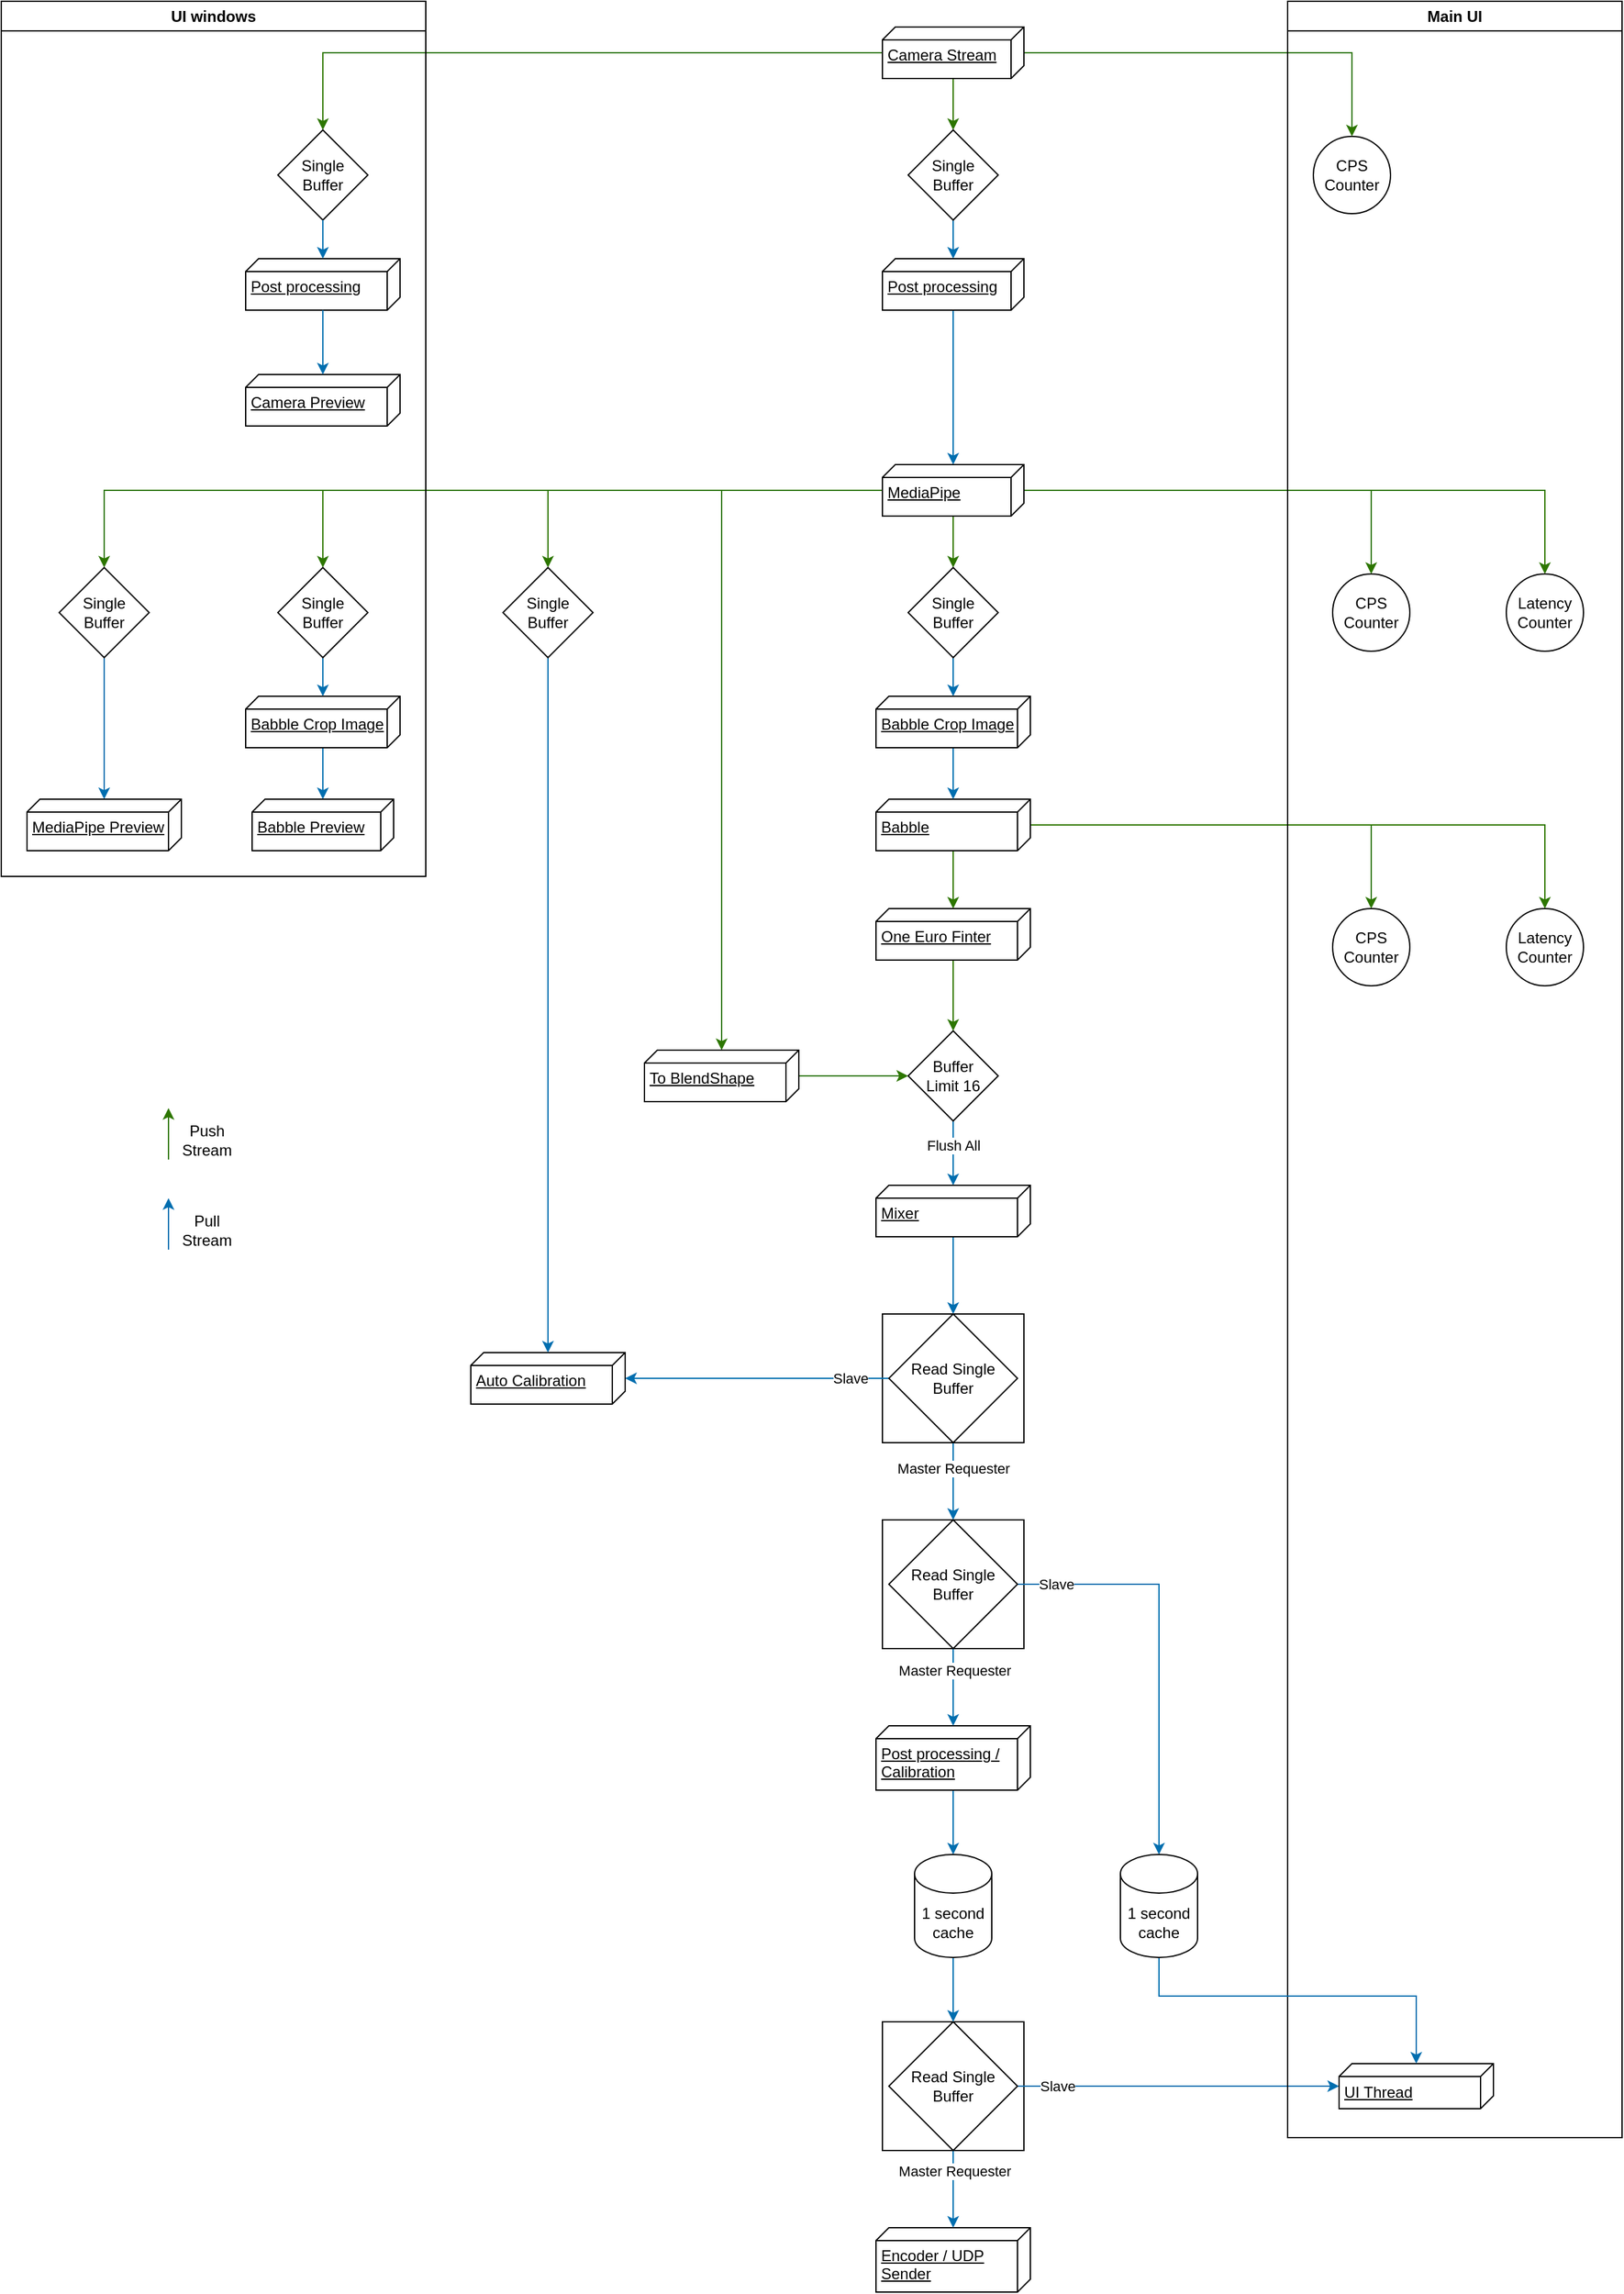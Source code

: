 <mxfile version="27.1.6" pages="2">
  <diagram id="4oK3GAbMl15_ACb3Icd3" name="Current Structure">
    <mxGraphModel dx="2437" dy="1121" grid="1" gridSize="10" guides="1" tooltips="1" connect="1" arrows="1" fold="1" page="0" pageScale="1" pageWidth="827" pageHeight="1169" background="none" math="0" shadow="0">
      <root>
        <mxCell id="0" />
        <mxCell id="1" parent="0" />
        <mxCell id="6iNJ79HRiIZR5Hg2ym8M-5" style="edgeStyle=orthogonalEdgeStyle;rounded=0;orthogonalLoop=1;jettySize=auto;html=1;fillColor=#60a917;strokeColor=#2D7600;" parent="1" source="g486YbOKAca9TLhq7udj-1" target="g486YbOKAca9TLhq7udj-4" edge="1">
          <mxGeometry relative="1" as="geometry" />
        </mxCell>
        <mxCell id="6iNJ79HRiIZR5Hg2ym8M-6" style="edgeStyle=orthogonalEdgeStyle;rounded=0;orthogonalLoop=1;jettySize=auto;html=1;fillColor=#60a917;strokeColor=#2D7600;" parent="1" source="g486YbOKAca9TLhq7udj-1" target="g486YbOKAca9TLhq7udj-2" edge="1">
          <mxGeometry relative="1" as="geometry" />
        </mxCell>
        <mxCell id="BMBsIgzDHNeuPV-r4cES-2" style="edgeStyle=orthogonalEdgeStyle;rounded=0;orthogonalLoop=1;jettySize=auto;html=1;fillColor=#60a917;strokeColor=#2D7600;" parent="1" source="g486YbOKAca9TLhq7udj-1" target="BMBsIgzDHNeuPV-r4cES-1" edge="1">
          <mxGeometry relative="1" as="geometry" />
        </mxCell>
        <mxCell id="g486YbOKAca9TLhq7udj-1" value="Camera Stream" style="verticalAlign=top;align=left;spacingTop=8;spacingLeft=2;spacingRight=12;shape=cube;size=10;direction=south;fontStyle=4;html=1;whiteSpace=wrap;rounded=0;" parent="1" vertex="1">
          <mxGeometry x="285" y="60" width="110" height="40" as="geometry" />
        </mxCell>
        <mxCell id="6iNJ79HRiIZR5Hg2ym8M-3" style="edgeStyle=orthogonalEdgeStyle;rounded=0;orthogonalLoop=1;jettySize=auto;html=1;fillColor=#1ba1e2;strokeColor=#006EAF;" parent="1" source="g486YbOKAca9TLhq7udj-4" target="6iNJ79HRiIZR5Hg2ym8M-2" edge="1">
          <mxGeometry relative="1" as="geometry" />
        </mxCell>
        <mxCell id="g486YbOKAca9TLhq7udj-4" value="Single Buffer" style="rhombus;whiteSpace=wrap;html=1;rounded=0;" parent="1" vertex="1">
          <mxGeometry x="305" y="140" width="70" height="70" as="geometry" />
        </mxCell>
        <mxCell id="TlVMeJbxtFIJfT0rmXiT-2" style="edgeStyle=orthogonalEdgeStyle;rounded=0;orthogonalLoop=1;jettySize=auto;html=1;fillColor=#1ba1e2;strokeColor=#006EAF;" parent="1" source="6iNJ79HRiIZR5Hg2ym8M-2" target="TlVMeJbxtFIJfT0rmXiT-1" edge="1">
          <mxGeometry relative="1" as="geometry" />
        </mxCell>
        <mxCell id="6iNJ79HRiIZR5Hg2ym8M-2" value="Post processing" style="verticalAlign=top;align=left;spacingTop=8;spacingLeft=2;spacingRight=12;shape=cube;size=10;direction=south;fontStyle=4;html=1;whiteSpace=wrap;rounded=0;" parent="1" vertex="1">
          <mxGeometry x="285" y="240" width="110" height="40" as="geometry" />
        </mxCell>
        <mxCell id="fw2S_BCV8cXXCZnHIZys-5" style="edgeStyle=orthogonalEdgeStyle;rounded=0;orthogonalLoop=1;jettySize=auto;html=1;fillColor=#60a917;strokeColor=#2D7600;" parent="1" source="TlVMeJbxtFIJfT0rmXiT-1" target="fw2S_BCV8cXXCZnHIZys-4" edge="1">
          <mxGeometry relative="1" as="geometry" />
        </mxCell>
        <mxCell id="fw2S_BCV8cXXCZnHIZys-29" style="edgeStyle=orthogonalEdgeStyle;rounded=0;orthogonalLoop=1;jettySize=auto;html=1;fillColor=#60a917;strokeColor=#2D7600;" parent="1" source="TlVMeJbxtFIJfT0rmXiT-1" target="fw2S_BCV8cXXCZnHIZys-27" edge="1">
          <mxGeometry relative="1" as="geometry" />
        </mxCell>
        <mxCell id="BMBsIgzDHNeuPV-r4cES-9" style="edgeStyle=orthogonalEdgeStyle;rounded=0;orthogonalLoop=1;jettySize=auto;html=1;fillColor=#60a917;strokeColor=#2D7600;" parent="1" source="TlVMeJbxtFIJfT0rmXiT-1" target="BMBsIgzDHNeuPV-r4cES-3" edge="1">
          <mxGeometry relative="1" as="geometry" />
        </mxCell>
        <mxCell id="BMBsIgzDHNeuPV-r4cES-10" style="edgeStyle=orthogonalEdgeStyle;rounded=0;orthogonalLoop=1;jettySize=auto;html=1;fillColor=#60a917;strokeColor=#2D7600;" parent="1" source="TlVMeJbxtFIJfT0rmXiT-1" target="fw2S_BCV8cXXCZnHIZys-7" edge="1">
          <mxGeometry relative="1" as="geometry" />
        </mxCell>
        <mxCell id="BMBsIgzDHNeuPV-r4cES-40" style="edgeStyle=orthogonalEdgeStyle;orthogonalLoop=1;jettySize=auto;html=1;rounded=0;curved=0;fillColor=#60a917;strokeColor=#2D7600;" parent="1" source="TlVMeJbxtFIJfT0rmXiT-1" target="BMBsIgzDHNeuPV-r4cES-37" edge="1">
          <mxGeometry relative="1" as="geometry" />
        </mxCell>
        <mxCell id="Ay79CR7XZZm4QJaqFmFg-2" style="edgeStyle=orthogonalEdgeStyle;rounded=0;orthogonalLoop=1;jettySize=auto;html=1;fillColor=#60a917;strokeColor=#2D7600;" parent="1" source="TlVMeJbxtFIJfT0rmXiT-1" target="Ay79CR7XZZm4QJaqFmFg-1" edge="1">
          <mxGeometry relative="1" as="geometry" />
        </mxCell>
        <mxCell id="i6Ye2iO25UFYnoZmlsEz-4" style="edgeStyle=orthogonalEdgeStyle;rounded=0;orthogonalLoop=1;jettySize=auto;html=1;fillColor=#60a917;strokeColor=#2D7600;" parent="1" source="TlVMeJbxtFIJfT0rmXiT-1" target="i6Ye2iO25UFYnoZmlsEz-1" edge="1">
          <mxGeometry relative="1" as="geometry" />
        </mxCell>
        <mxCell id="TlVMeJbxtFIJfT0rmXiT-1" value="MediaPipe" style="verticalAlign=top;align=left;spacingTop=8;spacingLeft=2;spacingRight=12;shape=cube;size=10;direction=south;fontStyle=4;html=1;whiteSpace=wrap;rounded=0;" parent="1" vertex="1">
          <mxGeometry x="285" y="400" width="110" height="40" as="geometry" />
        </mxCell>
        <mxCell id="BMBsIgzDHNeuPV-r4cES-6" style="edgeStyle=orthogonalEdgeStyle;rounded=0;orthogonalLoop=1;jettySize=auto;html=1;fillColor=#60a917;strokeColor=#2D7600;" parent="1" source="fw2S_BCV8cXXCZnHIZys-3" target="BMBsIgzDHNeuPV-r4cES-5" edge="1">
          <mxGeometry relative="1" as="geometry" />
        </mxCell>
        <mxCell id="BMBsIgzDHNeuPV-r4cES-39" style="edgeStyle=orthogonalEdgeStyle;orthogonalLoop=1;jettySize=auto;html=1;rounded=0;curved=0;fillColor=#60a917;strokeColor=#2D7600;" parent="1" source="fw2S_BCV8cXXCZnHIZys-3" target="BMBsIgzDHNeuPV-r4cES-38" edge="1">
          <mxGeometry relative="1" as="geometry" />
        </mxCell>
        <mxCell id="YTJpWCq9gFl5FklAEV7v-3" style="edgeStyle=orthogonalEdgeStyle;rounded=0;orthogonalLoop=1;jettySize=auto;html=1;fillColor=#60a917;strokeColor=#2D7600;" parent="1" source="fw2S_BCV8cXXCZnHIZys-3" target="YTJpWCq9gFl5FklAEV7v-1" edge="1">
          <mxGeometry relative="1" as="geometry" />
        </mxCell>
        <mxCell id="fw2S_BCV8cXXCZnHIZys-3" value="Babble" style="verticalAlign=top;align=left;spacingTop=8;spacingLeft=2;spacingRight=12;shape=cube;size=10;direction=south;fontStyle=4;html=1;whiteSpace=wrap;rounded=0;" parent="1" vertex="1">
          <mxGeometry x="280" y="660" width="120" height="40" as="geometry" />
        </mxCell>
        <mxCell id="fw2S_BCV8cXXCZnHIZys-10" style="edgeStyle=orthogonalEdgeStyle;rounded=0;orthogonalLoop=1;jettySize=auto;html=1;fillColor=#1ba1e2;strokeColor=#006EAF;" parent="1" source="fw2S_BCV8cXXCZnHIZys-4" target="fw2S_BCV8cXXCZnHIZys-9" edge="1">
          <mxGeometry relative="1" as="geometry" />
        </mxCell>
        <mxCell id="fw2S_BCV8cXXCZnHIZys-4" value="Single Buffer" style="rhombus;whiteSpace=wrap;html=1;rounded=0;" parent="1" vertex="1">
          <mxGeometry x="305" y="480" width="70" height="70" as="geometry" />
        </mxCell>
        <mxCell id="fw2S_BCV8cXXCZnHIZys-12" style="edgeStyle=orthogonalEdgeStyle;rounded=0;orthogonalLoop=1;jettySize=auto;html=1;fillColor=#1ba1e2;strokeColor=#006EAF;" parent="1" source="fw2S_BCV8cXXCZnHIZys-7" target="fw2S_BCV8cXXCZnHIZys-11" edge="1">
          <mxGeometry relative="1" as="geometry" />
        </mxCell>
        <mxCell id="fw2S_BCV8cXXCZnHIZys-7" value="Single Buffer" style="rhombus;whiteSpace=wrap;html=1;rounded=0;" parent="1" vertex="1">
          <mxGeometry x="-185" y="480" width="70" height="70" as="geometry" />
        </mxCell>
        <mxCell id="fw2S_BCV8cXXCZnHIZys-14" style="edgeStyle=orthogonalEdgeStyle;rounded=0;orthogonalLoop=1;jettySize=auto;html=1;fillColor=#1ba1e2;strokeColor=#006EAF;" parent="1" source="fw2S_BCV8cXXCZnHIZys-9" target="fw2S_BCV8cXXCZnHIZys-3" edge="1">
          <mxGeometry relative="1" as="geometry" />
        </mxCell>
        <mxCell id="fw2S_BCV8cXXCZnHIZys-9" value="Babble Crop Image" style="verticalAlign=top;align=left;spacingTop=8;spacingLeft=2;spacingRight=12;shape=cube;size=10;direction=south;fontStyle=4;html=1;whiteSpace=wrap;rounded=0;" parent="1" vertex="1">
          <mxGeometry x="280" y="580" width="120" height="40" as="geometry" />
        </mxCell>
        <mxCell id="fw2S_BCV8cXXCZnHIZys-16" style="edgeStyle=orthogonalEdgeStyle;rounded=0;orthogonalLoop=1;jettySize=auto;html=1;fillColor=#1ba1e2;strokeColor=#006EAF;" parent="1" source="fw2S_BCV8cXXCZnHIZys-11" target="fw2S_BCV8cXXCZnHIZys-15" edge="1">
          <mxGeometry relative="1" as="geometry" />
        </mxCell>
        <mxCell id="fw2S_BCV8cXXCZnHIZys-11" value="Babble Crop Image" style="verticalAlign=top;align=left;spacingTop=8;spacingLeft=2;spacingRight=12;shape=cube;size=10;direction=south;fontStyle=4;html=1;whiteSpace=wrap;rounded=0;" parent="1" vertex="1">
          <mxGeometry x="-210" y="580" width="120" height="40" as="geometry" />
        </mxCell>
        <mxCell id="fw2S_BCV8cXXCZnHIZys-15" value="Babble Preview" style="verticalAlign=top;align=left;spacingTop=8;spacingLeft=2;spacingRight=12;shape=cube;size=10;direction=south;fontStyle=4;html=1;whiteSpace=wrap;rounded=0;" parent="1" vertex="1">
          <mxGeometry x="-205" y="660" width="110" height="40" as="geometry" />
        </mxCell>
        <mxCell id="BMBsIgzDHNeuPV-r4cES-14" style="orthogonalLoop=1;jettySize=auto;html=1;fillColor=#1ba1e2;strokeColor=#006EAF;flowAnimation=0;elbow=vertical;rounded=0;curved=0;" parent="1" source="fw2S_BCV8cXXCZnHIZys-17" target="fw2S_BCV8cXXCZnHIZys-33" edge="1">
          <mxGeometry relative="1" as="geometry" />
        </mxCell>
        <mxCell id="BMBsIgzDHNeuPV-r4cES-16" value="Flush All" style="edgeLabel;html=1;align=center;verticalAlign=middle;resizable=0;points=[];" parent="BMBsIgzDHNeuPV-r4cES-14" vertex="1" connectable="0">
          <mxGeometry x="-0.246" relative="1" as="geometry">
            <mxPoint as="offset" />
          </mxGeometry>
        </mxCell>
        <mxCell id="fw2S_BCV8cXXCZnHIZys-17" value="Buffer&lt;div&gt;Limit 16&lt;/div&gt;" style="rhombus;whiteSpace=wrap;html=1;rounded=0;" parent="1" vertex="1">
          <mxGeometry x="305" y="840" width="70" height="70" as="geometry" />
        </mxCell>
        <mxCell id="fw2S_BCV8cXXCZnHIZys-19" value="Encoder / UDP Sender" style="verticalAlign=top;align=left;spacingTop=8;spacingLeft=2;spacingRight=12;shape=cube;size=10;direction=south;fontStyle=4;html=1;whiteSpace=wrap;rounded=0;" parent="1" vertex="1">
          <mxGeometry x="280" y="1770" width="120" height="50" as="geometry" />
        </mxCell>
        <mxCell id="fw2S_BCV8cXXCZnHIZys-30" style="edgeStyle=orthogonalEdgeStyle;rounded=0;orthogonalLoop=1;jettySize=auto;html=1;fillColor=#1ba1e2;strokeColor=#006EAF;" parent="1" source="fw2S_BCV8cXXCZnHIZys-27" target="fw2S_BCV8cXXCZnHIZys-28" edge="1">
          <mxGeometry relative="1" as="geometry" />
        </mxCell>
        <mxCell id="fw2S_BCV8cXXCZnHIZys-27" value="Single Buffer" style="rhombus;whiteSpace=wrap;html=1;rounded=0;" parent="1" vertex="1">
          <mxGeometry x="-355" y="480" width="70" height="70" as="geometry" />
        </mxCell>
        <mxCell id="fw2S_BCV8cXXCZnHIZys-28" value="MediaPipe Preview" style="verticalAlign=top;align=left;spacingTop=8;spacingLeft=2;spacingRight=12;shape=cube;size=10;direction=south;fontStyle=4;html=1;whiteSpace=wrap;rounded=0;" parent="1" vertex="1">
          <mxGeometry x="-380" y="660" width="120" height="40" as="geometry" />
        </mxCell>
        <mxCell id="YTJpWCq9gFl5FklAEV7v-7" style="edgeStyle=orthogonalEdgeStyle;rounded=0;orthogonalLoop=1;jettySize=auto;html=1;fillColor=#1ba1e2;strokeColor=#006EAF;" parent="1" source="fw2S_BCV8cXXCZnHIZys-33" target="YTJpWCq9gFl5FklAEV7v-6" edge="1">
          <mxGeometry relative="1" as="geometry" />
        </mxCell>
        <mxCell id="fw2S_BCV8cXXCZnHIZys-33" value="Mixer" style="verticalAlign=top;align=left;spacingTop=8;spacingLeft=2;spacingRight=12;shape=cube;size=10;direction=south;fontStyle=4;html=1;whiteSpace=wrap;rounded=0;" parent="1" vertex="1">
          <mxGeometry x="280" y="960" width="120" height="40" as="geometry" />
        </mxCell>
        <mxCell id="BMBsIgzDHNeuPV-r4cES-1" value="CPS Counter" style="ellipse;whiteSpace=wrap;html=1;rounded=0;" parent="1" vertex="1">
          <mxGeometry x="620" y="145" width="60" height="60" as="geometry" />
        </mxCell>
        <mxCell id="BMBsIgzDHNeuPV-r4cES-3" value="CPS Counter" style="ellipse;whiteSpace=wrap;html=1;rounded=0;" parent="1" vertex="1">
          <mxGeometry x="635" y="485" width="60" height="60" as="geometry" />
        </mxCell>
        <mxCell id="BMBsIgzDHNeuPV-r4cES-5" value="CPS Counter" style="ellipse;whiteSpace=wrap;html=1;rounded=0;" parent="1" vertex="1">
          <mxGeometry x="635" y="745" width="60" height="60" as="geometry" />
        </mxCell>
        <mxCell id="BMBsIgzDHNeuPV-r4cES-22" value="" style="rounded=0;whiteSpace=wrap;html=1;" parent="1" vertex="1">
          <mxGeometry x="285" y="1610" width="110" height="100" as="geometry" />
        </mxCell>
        <mxCell id="BMBsIgzDHNeuPV-r4cES-25" style="edgeStyle=orthogonalEdgeStyle;orthogonalLoop=1;jettySize=auto;html=1;fillColor=#1ba1e2;strokeColor=#006EAF;" parent="1" source="BMBsIgzDHNeuPV-r4cES-21" target="fw2S_BCV8cXXCZnHIZys-19" edge="1">
          <mxGeometry relative="1" as="geometry" />
        </mxCell>
        <mxCell id="BMBsIgzDHNeuPV-r4cES-28" value="Master Requester" style="edgeLabel;html=1;align=center;verticalAlign=middle;resizable=0;points=[];" parent="BMBsIgzDHNeuPV-r4cES-25" vertex="1" connectable="0">
          <mxGeometry x="-0.459" y="1" relative="1" as="geometry">
            <mxPoint as="offset" />
          </mxGeometry>
        </mxCell>
        <mxCell id="BMBsIgzDHNeuPV-r4cES-27" style="edgeStyle=orthogonalEdgeStyle;orthogonalLoop=1;jettySize=auto;html=1;fillColor=#1ba1e2;strokeColor=#006EAF;" parent="1" source="BMBsIgzDHNeuPV-r4cES-21" target="BMBsIgzDHNeuPV-r4cES-26" edge="1">
          <mxGeometry relative="1" as="geometry" />
        </mxCell>
        <mxCell id="BMBsIgzDHNeuPV-r4cES-29" value="Slave" style="edgeLabel;html=1;align=center;verticalAlign=middle;resizable=0;points=[];" parent="BMBsIgzDHNeuPV-r4cES-27" vertex="1" connectable="0">
          <mxGeometry x="0.187" y="1" relative="1" as="geometry">
            <mxPoint x="-118" y="1" as="offset" />
          </mxGeometry>
        </mxCell>
        <mxCell id="BMBsIgzDHNeuPV-r4cES-21" value="Read Single Buffer" style="rhombus;whiteSpace=wrap;html=1;rounded=0;" parent="1" vertex="1">
          <mxGeometry x="290" y="1610" width="100" height="100" as="geometry" />
        </mxCell>
        <mxCell id="BMBsIgzDHNeuPV-r4cES-26" value="UI Thread" style="verticalAlign=top;align=left;spacingTop=8;spacingLeft=2;spacingRight=12;shape=cube;size=10;direction=south;fontStyle=4;html=1;whiteSpace=wrap;rounded=0;" parent="1" vertex="1">
          <mxGeometry x="640" y="1642.5" width="120" height="35" as="geometry" />
        </mxCell>
        <mxCell id="BMBsIgzDHNeuPV-r4cES-30" value="" style="endArrow=classic;html=1;fillColor=#60a917;strokeColor=#2D7600;" parent="1" edge="1">
          <mxGeometry width="50" height="50" relative="1" as="geometry">
            <mxPoint x="-270" y="940" as="sourcePoint" />
            <mxPoint x="-270" y="900" as="targetPoint" />
          </mxGeometry>
        </mxCell>
        <mxCell id="BMBsIgzDHNeuPV-r4cES-31" value="Push Stream" style="text;html=1;align=center;verticalAlign=middle;whiteSpace=wrap;rounded=0;" parent="1" vertex="1">
          <mxGeometry x="-270" y="910" width="60" height="30" as="geometry" />
        </mxCell>
        <mxCell id="BMBsIgzDHNeuPV-r4cES-32" value="" style="endArrow=classic;html=1;fillColor=#1ba1e2;strokeColor=#006EAF;" parent="1" edge="1">
          <mxGeometry width="50" height="50" relative="1" as="geometry">
            <mxPoint x="-270" y="1010" as="sourcePoint" />
            <mxPoint x="-270" y="970" as="targetPoint" />
          </mxGeometry>
        </mxCell>
        <mxCell id="BMBsIgzDHNeuPV-r4cES-33" value="Pull Stream" style="text;html=1;align=center;verticalAlign=middle;whiteSpace=wrap;rounded=0;" parent="1" vertex="1">
          <mxGeometry x="-270" y="980" width="60" height="30" as="geometry" />
        </mxCell>
        <mxCell id="ca1fhhd3T1Ws5PQ68b4A-3" style="edgeStyle=orthogonalEdgeStyle;rounded=0;orthogonalLoop=1;jettySize=auto;html=1;fillColor=#1ba1e2;strokeColor=#006EAF;" parent="1" source="BMBsIgzDHNeuPV-r4cES-34" target="ca1fhhd3T1Ws5PQ68b4A-1" edge="1">
          <mxGeometry relative="1" as="geometry" />
        </mxCell>
        <mxCell id="BMBsIgzDHNeuPV-r4cES-34" value="Post processing / Calibration" style="verticalAlign=top;align=left;spacingTop=8;spacingLeft=2;spacingRight=12;shape=cube;size=10;direction=south;fontStyle=4;html=1;whiteSpace=wrap;rounded=0;" parent="1" vertex="1">
          <mxGeometry x="280" y="1380" width="120" height="50" as="geometry" />
        </mxCell>
        <mxCell id="BMBsIgzDHNeuPV-r4cES-37" value="Latency Counter" style="ellipse;whiteSpace=wrap;html=1;rounded=0;" parent="1" vertex="1">
          <mxGeometry x="770" y="485" width="60" height="60" as="geometry" />
        </mxCell>
        <mxCell id="BMBsIgzDHNeuPV-r4cES-38" value="Latency Counter" style="ellipse;whiteSpace=wrap;html=1;rounded=0;" parent="1" vertex="1">
          <mxGeometry x="770" y="745" width="60" height="60" as="geometry" />
        </mxCell>
        <mxCell id="BMBsIgzDHNeuPV-r4cES-42" value="UI windows" style="swimlane;whiteSpace=wrap;html=1;" parent="1" vertex="1">
          <mxGeometry x="-400" y="40" width="330" height="680" as="geometry">
            <mxRectangle x="-180" y="40" width="100" height="30" as="alternateBounds" />
          </mxGeometry>
        </mxCell>
        <mxCell id="VpPeF6-NKEY145wHYIhQ-1" value="Camera Preview" style="verticalAlign=top;align=left;spacingTop=8;spacingLeft=2;spacingRight=12;shape=cube;size=10;direction=south;fontStyle=4;html=1;whiteSpace=wrap;rounded=0;" parent="BMBsIgzDHNeuPV-r4cES-42" vertex="1">
          <mxGeometry x="190" y="290" width="120" height="40" as="geometry" />
        </mxCell>
        <mxCell id="6iNJ79HRiIZR5Hg2ym8M-1" value="Post processing" style="verticalAlign=top;align=left;spacingTop=8;spacingLeft=2;spacingRight=12;shape=cube;size=10;direction=south;fontStyle=4;html=1;whiteSpace=wrap;rounded=0;" parent="BMBsIgzDHNeuPV-r4cES-42" vertex="1">
          <mxGeometry x="190" y="200" width="120" height="40" as="geometry" />
        </mxCell>
        <mxCell id="g486YbOKAca9TLhq7udj-2" value="Single Buffer" style="rhombus;whiteSpace=wrap;html=1;rounded=0;" parent="BMBsIgzDHNeuPV-r4cES-42" vertex="1">
          <mxGeometry x="215" y="100" width="70" height="70" as="geometry" />
        </mxCell>
        <mxCell id="VpPeF6-NKEY145wHYIhQ-2" style="edgeStyle=orthogonalEdgeStyle;rounded=0;orthogonalLoop=1;jettySize=auto;html=1;fillColor=#1ba1e2;strokeColor=#006EAF;" parent="BMBsIgzDHNeuPV-r4cES-42" source="6iNJ79HRiIZR5Hg2ym8M-1" target="VpPeF6-NKEY145wHYIhQ-1" edge="1">
          <mxGeometry relative="1" as="geometry" />
        </mxCell>
        <mxCell id="6iNJ79HRiIZR5Hg2ym8M-4" style="edgeStyle=orthogonalEdgeStyle;rounded=0;orthogonalLoop=1;jettySize=auto;html=1;fillColor=#1ba1e2;strokeColor=#006EAF;" parent="BMBsIgzDHNeuPV-r4cES-42" source="g486YbOKAca9TLhq7udj-2" target="6iNJ79HRiIZR5Hg2ym8M-1" edge="1">
          <mxGeometry relative="1" as="geometry" />
        </mxCell>
        <mxCell id="BMBsIgzDHNeuPV-r4cES-43" value="Main UI" style="swimlane;whiteSpace=wrap;html=1;" parent="1" vertex="1">
          <mxGeometry x="600" y="40" width="260" height="1660" as="geometry" />
        </mxCell>
        <mxCell id="i6Ye2iO25UFYnoZmlsEz-6" style="edgeStyle=orthogonalEdgeStyle;rounded=0;orthogonalLoop=1;jettySize=auto;html=1;fillColor=#60a917;strokeColor=#2D7600;" parent="1" source="Ay79CR7XZZm4QJaqFmFg-1" target="fw2S_BCV8cXXCZnHIZys-17" edge="1">
          <mxGeometry relative="1" as="geometry" />
        </mxCell>
        <mxCell id="Ay79CR7XZZm4QJaqFmFg-1" value="To BlendShape" style="verticalAlign=top;align=left;spacingTop=8;spacingLeft=2;spacingRight=12;shape=cube;size=10;direction=south;fontStyle=4;html=1;whiteSpace=wrap;rounded=0;" parent="1" vertex="1">
          <mxGeometry x="100" y="855" width="120" height="40" as="geometry" />
        </mxCell>
        <mxCell id="YTJpWCq9gFl5FklAEV7v-4" style="edgeStyle=orthogonalEdgeStyle;rounded=0;orthogonalLoop=1;jettySize=auto;html=1;fillColor=#60a917;strokeColor=#2D7600;" parent="1" source="YTJpWCq9gFl5FklAEV7v-1" target="fw2S_BCV8cXXCZnHIZys-17" edge="1">
          <mxGeometry relative="1" as="geometry" />
        </mxCell>
        <mxCell id="YTJpWCq9gFl5FklAEV7v-1" value="One Euro Finter" style="verticalAlign=top;align=left;spacingTop=8;spacingLeft=2;spacingRight=12;shape=cube;size=10;direction=south;fontStyle=4;html=1;whiteSpace=wrap;rounded=0;" parent="1" vertex="1">
          <mxGeometry x="280" y="745" width="120" height="40" as="geometry" />
        </mxCell>
        <mxCell id="ca1fhhd3T1Ws5PQ68b4A-15" style="edgeStyle=orthogonalEdgeStyle;rounded=0;orthogonalLoop=1;jettySize=auto;html=1;fillColor=#1ba1e2;strokeColor=#006EAF;" parent="1" source="YTJpWCq9gFl5FklAEV7v-5" target="ca1fhhd3T1Ws5PQ68b4A-13" edge="1">
          <mxGeometry relative="1" as="geometry" />
        </mxCell>
        <mxCell id="YTJpWCq9gFl5FklAEV7v-5" value="" style="rounded=0;whiteSpace=wrap;html=1;" parent="1" vertex="1">
          <mxGeometry x="285" y="1060" width="110" height="100" as="geometry" />
        </mxCell>
        <mxCell id="YTJpWCq9gFl5FklAEV7v-10" style="edgeStyle=orthogonalEdgeStyle;rounded=0;orthogonalLoop=1;jettySize=auto;html=1;fillColor=#1ba1e2;strokeColor=#006EAF;" parent="1" source="YTJpWCq9gFl5FklAEV7v-6" target="YTJpWCq9gFl5FklAEV7v-9" edge="1">
          <mxGeometry relative="1" as="geometry" />
        </mxCell>
        <mxCell id="YTJpWCq9gFl5FklAEV7v-6" value="Read Single Buffer" style="rhombus;whiteSpace=wrap;html=1;rounded=0;" parent="1" vertex="1">
          <mxGeometry x="290" y="1060" width="100" height="100" as="geometry" />
        </mxCell>
        <mxCell id="YTJpWCq9gFl5FklAEV7v-9" value="Auto Calibration" style="verticalAlign=top;align=left;spacingTop=8;spacingLeft=2;spacingRight=12;shape=cube;size=10;direction=south;fontStyle=4;html=1;whiteSpace=wrap;rounded=0;" parent="1" vertex="1">
          <mxGeometry x="-35" y="1090" width="120" height="40" as="geometry" />
        </mxCell>
        <mxCell id="YTJpWCq9gFl5FklAEV7v-11" value="Slave" style="edgeLabel;html=1;align=center;verticalAlign=middle;resizable=0;points=[];" parent="1" vertex="1" connectable="0">
          <mxGeometry x="260" y="1110" as="geometry" />
        </mxCell>
        <mxCell id="YTJpWCq9gFl5FklAEV7v-12" value="Master Requester" style="edgeLabel;html=1;align=center;verticalAlign=middle;resizable=0;points=[];" parent="1" vertex="1" connectable="0">
          <mxGeometry x="340" y="1180" as="geometry" />
        </mxCell>
        <mxCell id="i6Ye2iO25UFYnoZmlsEz-5" style="edgeStyle=orthogonalEdgeStyle;rounded=0;orthogonalLoop=1;jettySize=auto;html=1;fillColor=#1ba1e2;strokeColor=#006EAF;" parent="1" source="i6Ye2iO25UFYnoZmlsEz-1" target="YTJpWCq9gFl5FklAEV7v-9" edge="1">
          <mxGeometry relative="1" as="geometry" />
        </mxCell>
        <mxCell id="i6Ye2iO25UFYnoZmlsEz-1" value="Single Buffer" style="rhombus;whiteSpace=wrap;html=1;rounded=0;" parent="1" vertex="1">
          <mxGeometry x="-10" y="480" width="70" height="70" as="geometry" />
        </mxCell>
        <mxCell id="ca1fhhd3T1Ws5PQ68b4A-4" style="edgeStyle=orthogonalEdgeStyle;rounded=0;orthogonalLoop=1;jettySize=auto;html=1;fillColor=#1ba1e2;strokeColor=#006EAF;" parent="1" source="ca1fhhd3T1Ws5PQ68b4A-1" target="BMBsIgzDHNeuPV-r4cES-21" edge="1">
          <mxGeometry relative="1" as="geometry" />
        </mxCell>
        <mxCell id="ca1fhhd3T1Ws5PQ68b4A-1" value="1 second cache" style="shape=cylinder3;whiteSpace=wrap;html=1;boundedLbl=1;backgroundOutline=1;size=15;" parent="1" vertex="1">
          <mxGeometry x="310" y="1480" width="60" height="80" as="geometry" />
        </mxCell>
        <mxCell id="ca1fhhd3T1Ws5PQ68b4A-8" value="" style="rounded=0;whiteSpace=wrap;html=1;" parent="1" vertex="1">
          <mxGeometry x="285" y="1220" width="110" height="100" as="geometry" />
        </mxCell>
        <mxCell id="ca1fhhd3T1Ws5PQ68b4A-9" style="edgeStyle=orthogonalEdgeStyle;orthogonalLoop=1;jettySize=auto;html=1;fillColor=#1ba1e2;strokeColor=#006EAF;" parent="1" source="ca1fhhd3T1Ws5PQ68b4A-13" edge="1">
          <mxGeometry relative="1" as="geometry">
            <mxPoint x="340" y="1380" as="targetPoint" />
          </mxGeometry>
        </mxCell>
        <mxCell id="ca1fhhd3T1Ws5PQ68b4A-10" value="Master Requester" style="edgeLabel;html=1;align=center;verticalAlign=middle;resizable=0;points=[];" parent="ca1fhhd3T1Ws5PQ68b4A-9" vertex="1" connectable="0">
          <mxGeometry x="-0.459" y="1" relative="1" as="geometry">
            <mxPoint as="offset" />
          </mxGeometry>
        </mxCell>
        <mxCell id="ca1fhhd3T1Ws5PQ68b4A-18" style="edgeStyle=orthogonalEdgeStyle;rounded=0;orthogonalLoop=1;jettySize=auto;html=1;fillColor=#1ba1e2;strokeColor=#006EAF;" parent="1" source="ca1fhhd3T1Ws5PQ68b4A-13" target="ca1fhhd3T1Ws5PQ68b4A-17" edge="1">
          <mxGeometry relative="1" as="geometry" />
        </mxCell>
        <mxCell id="ca1fhhd3T1Ws5PQ68b4A-13" value="Read Single Buffer" style="rhombus;whiteSpace=wrap;html=1;rounded=0;" parent="1" vertex="1">
          <mxGeometry x="290" y="1220" width="100" height="100" as="geometry" />
        </mxCell>
        <mxCell id="ca1fhhd3T1Ws5PQ68b4A-19" style="edgeStyle=orthogonalEdgeStyle;rounded=0;orthogonalLoop=1;jettySize=auto;html=1;fillColor=#1ba1e2;strokeColor=#006EAF;" parent="1" source="ca1fhhd3T1Ws5PQ68b4A-17" target="BMBsIgzDHNeuPV-r4cES-26" edge="1">
          <mxGeometry relative="1" as="geometry">
            <Array as="points">
              <mxPoint x="500" y="1590" />
              <mxPoint x="700" y="1590" />
            </Array>
          </mxGeometry>
        </mxCell>
        <mxCell id="ca1fhhd3T1Ws5PQ68b4A-17" value="1 second cache" style="shape=cylinder3;whiteSpace=wrap;html=1;boundedLbl=1;backgroundOutline=1;size=15;" parent="1" vertex="1">
          <mxGeometry x="470" y="1480" width="60" height="80" as="geometry" />
        </mxCell>
        <mxCell id="ca1fhhd3T1Ws5PQ68b4A-20" value="Slave" style="edgeLabel;html=1;align=center;verticalAlign=middle;resizable=0;points=[];" parent="1" vertex="1" connectable="0">
          <mxGeometry x="420" y="1270" as="geometry" />
        </mxCell>
      </root>
    </mxGraphModel>
  </diagram>
  <diagram name="Planning" id="lnKRlWWNRliKRi84HI3Y">
    <mxGraphModel dx="1826" dy="785" grid="1" gridSize="10" guides="1" tooltips="1" connect="1" arrows="1" fold="1" page="0" pageScale="1" pageWidth="827" pageHeight="1169" background="none" math="0" shadow="0">
      <root>
        <mxCell id="WtzIX2qOjPnE3gpIz99z-0" />
        <mxCell id="WtzIX2qOjPnE3gpIz99z-1" parent="WtzIX2qOjPnE3gpIz99z-0" />
        <mxCell id="WtzIX2qOjPnE3gpIz99z-2" style="edgeStyle=orthogonalEdgeStyle;rounded=0;orthogonalLoop=1;jettySize=auto;html=1;fillColor=#60a917;strokeColor=#2D7600;" parent="WtzIX2qOjPnE3gpIz99z-1" source="WtzIX2qOjPnE3gpIz99z-5" target="WtzIX2qOjPnE3gpIz99z-7" edge="1">
          <mxGeometry relative="1" as="geometry" />
        </mxCell>
        <mxCell id="WtzIX2qOjPnE3gpIz99z-3" style="edgeStyle=orthogonalEdgeStyle;rounded=0;orthogonalLoop=1;jettySize=auto;html=1;fillColor=#60a917;strokeColor=#2D7600;" parent="WtzIX2qOjPnE3gpIz99z-1" source="WtzIX2qOjPnE3gpIz99z-5" target="WtzIX2qOjPnE3gpIz99z-61" edge="1">
          <mxGeometry relative="1" as="geometry" />
        </mxCell>
        <mxCell id="WtzIX2qOjPnE3gpIz99z-4" style="edgeStyle=orthogonalEdgeStyle;rounded=0;orthogonalLoop=1;jettySize=auto;html=1;fillColor=#60a917;strokeColor=#2D7600;" parent="WtzIX2qOjPnE3gpIz99z-1" source="WtzIX2qOjPnE3gpIz99z-5" target="WtzIX2qOjPnE3gpIz99z-40" edge="1">
          <mxGeometry relative="1" as="geometry" />
        </mxCell>
        <mxCell id="WtzIX2qOjPnE3gpIz99z-5" value="Camera Stream" style="verticalAlign=top;align=left;spacingTop=8;spacingLeft=2;spacingRight=12;shape=cube;size=10;direction=south;fontStyle=4;html=1;whiteSpace=wrap;rounded=0;" parent="WtzIX2qOjPnE3gpIz99z-1" vertex="1">
          <mxGeometry x="285" y="60" width="110" height="40" as="geometry" />
        </mxCell>
        <mxCell id="WtzIX2qOjPnE3gpIz99z-6" style="edgeStyle=orthogonalEdgeStyle;rounded=0;orthogonalLoop=1;jettySize=auto;html=1;fillColor=#1ba1e2;strokeColor=#006EAF;" parent="WtzIX2qOjPnE3gpIz99z-1" source="WtzIX2qOjPnE3gpIz99z-7" target="WtzIX2qOjPnE3gpIz99z-9" edge="1">
          <mxGeometry relative="1" as="geometry" />
        </mxCell>
        <mxCell id="WtzIX2qOjPnE3gpIz99z-7" value="Single Buffer" style="rhombus;whiteSpace=wrap;html=1;rounded=0;" parent="WtzIX2qOjPnE3gpIz99z-1" vertex="1">
          <mxGeometry x="305" y="140" width="70" height="70" as="geometry" />
        </mxCell>
        <mxCell id="WtzIX2qOjPnE3gpIz99z-8" style="edgeStyle=orthogonalEdgeStyle;rounded=0;orthogonalLoop=1;jettySize=auto;html=1;fillColor=#1ba1e2;strokeColor=#006EAF;" parent="WtzIX2qOjPnE3gpIz99z-1" source="WtzIX2qOjPnE3gpIz99z-9" target="WtzIX2qOjPnE3gpIz99z-17" edge="1">
          <mxGeometry relative="1" as="geometry" />
        </mxCell>
        <mxCell id="WtzIX2qOjPnE3gpIz99z-9" value="Post processing" style="verticalAlign=top;align=left;spacingTop=8;spacingLeft=2;spacingRight=12;shape=cube;size=10;direction=south;fontStyle=4;html=1;whiteSpace=wrap;rounded=0;" parent="WtzIX2qOjPnE3gpIz99z-1" vertex="1">
          <mxGeometry x="285" y="240" width="110" height="40" as="geometry" />
        </mxCell>
        <mxCell id="WtzIX2qOjPnE3gpIz99z-10" style="edgeStyle=orthogonalEdgeStyle;rounded=0;orthogonalLoop=1;jettySize=auto;html=1;fillColor=#60a917;strokeColor=#2D7600;" parent="WtzIX2qOjPnE3gpIz99z-1" source="WtzIX2qOjPnE3gpIz99z-17" target="WtzIX2qOjPnE3gpIz99z-23" edge="1">
          <mxGeometry relative="1" as="geometry" />
        </mxCell>
        <mxCell id="WtzIX2qOjPnE3gpIz99z-11" style="edgeStyle=orthogonalEdgeStyle;rounded=0;orthogonalLoop=1;jettySize=auto;html=1;fillColor=#60a917;strokeColor=#2D7600;" parent="WtzIX2qOjPnE3gpIz99z-1" source="WtzIX2qOjPnE3gpIz99z-17" target="WtzIX2qOjPnE3gpIz99z-36" edge="1">
          <mxGeometry relative="1" as="geometry" />
        </mxCell>
        <mxCell id="WtzIX2qOjPnE3gpIz99z-12" style="edgeStyle=orthogonalEdgeStyle;rounded=0;orthogonalLoop=1;jettySize=auto;html=1;fillColor=#60a917;strokeColor=#2D7600;" parent="WtzIX2qOjPnE3gpIz99z-1" source="WtzIX2qOjPnE3gpIz99z-17" target="WtzIX2qOjPnE3gpIz99z-41" edge="1">
          <mxGeometry relative="1" as="geometry" />
        </mxCell>
        <mxCell id="WtzIX2qOjPnE3gpIz99z-13" style="edgeStyle=orthogonalEdgeStyle;rounded=0;orthogonalLoop=1;jettySize=auto;html=1;fillColor=#60a917;strokeColor=#2D7600;" parent="WtzIX2qOjPnE3gpIz99z-1" source="WtzIX2qOjPnE3gpIz99z-17" target="WtzIX2qOjPnE3gpIz99z-25" edge="1">
          <mxGeometry relative="1" as="geometry" />
        </mxCell>
        <mxCell id="WtzIX2qOjPnE3gpIz99z-14" style="edgeStyle=orthogonalEdgeStyle;orthogonalLoop=1;jettySize=auto;html=1;rounded=0;curved=0;fillColor=#60a917;strokeColor=#2D7600;" parent="WtzIX2qOjPnE3gpIz99z-1" source="WtzIX2qOjPnE3gpIz99z-17" target="WtzIX2qOjPnE3gpIz99z-56" edge="1">
          <mxGeometry relative="1" as="geometry" />
        </mxCell>
        <mxCell id="WtzIX2qOjPnE3gpIz99z-15" style="edgeStyle=orthogonalEdgeStyle;rounded=0;orthogonalLoop=1;jettySize=auto;html=1;fillColor=#60a917;strokeColor=#2D7600;" parent="WtzIX2qOjPnE3gpIz99z-1" source="WtzIX2qOjPnE3gpIz99z-17" target="WtzIX2qOjPnE3gpIz99z-66" edge="1">
          <mxGeometry relative="1" as="geometry" />
        </mxCell>
        <mxCell id="98T-T0Gg-98pESiTr1f_-15" style="edgeStyle=orthogonalEdgeStyle;rounded=0;orthogonalLoop=1;jettySize=auto;html=1;" parent="WtzIX2qOjPnE3gpIz99z-1" source="WtzIX2qOjPnE3gpIz99z-17" target="WtzIX2qOjPnE3gpIz99z-73" edge="1">
          <mxGeometry relative="1" as="geometry">
            <Array as="points">
              <mxPoint y="420" />
              <mxPoint y="1075" />
            </Array>
          </mxGeometry>
        </mxCell>
        <mxCell id="WtzIX2qOjPnE3gpIz99z-17" value="MediaPipe" style="verticalAlign=top;align=left;spacingTop=8;spacingLeft=2;spacingRight=12;shape=cube;size=10;direction=south;fontStyle=4;html=1;whiteSpace=wrap;rounded=0;" parent="WtzIX2qOjPnE3gpIz99z-1" vertex="1">
          <mxGeometry x="285" y="400" width="110" height="40" as="geometry" />
        </mxCell>
        <mxCell id="WtzIX2qOjPnE3gpIz99z-18" style="edgeStyle=orthogonalEdgeStyle;rounded=0;orthogonalLoop=1;jettySize=auto;html=1;fillColor=#60a917;strokeColor=#2D7600;" parent="WtzIX2qOjPnE3gpIz99z-1" source="WtzIX2qOjPnE3gpIz99z-21" target="WtzIX2qOjPnE3gpIz99z-42" edge="1">
          <mxGeometry relative="1" as="geometry" />
        </mxCell>
        <mxCell id="WtzIX2qOjPnE3gpIz99z-19" style="edgeStyle=orthogonalEdgeStyle;orthogonalLoop=1;jettySize=auto;html=1;rounded=0;curved=0;fillColor=#60a917;strokeColor=#2D7600;" parent="WtzIX2qOjPnE3gpIz99z-1" source="WtzIX2qOjPnE3gpIz99z-21" target="WtzIX2qOjPnE3gpIz99z-57" edge="1">
          <mxGeometry relative="1" as="geometry" />
        </mxCell>
        <mxCell id="98T-T0Gg-98pESiTr1f_-11" style="edgeStyle=orthogonalEdgeStyle;rounded=0;orthogonalLoop=1;jettySize=auto;html=1;" parent="WtzIX2qOjPnE3gpIz99z-1" source="WtzIX2qOjPnE3gpIz99z-21" target="98T-T0Gg-98pESiTr1f_-7" edge="1">
          <mxGeometry relative="1" as="geometry">
            <Array as="points">
              <mxPoint x="340" y="765" />
            </Array>
          </mxGeometry>
        </mxCell>
        <mxCell id="WtzIX2qOjPnE3gpIz99z-21" value="Babble" style="verticalAlign=top;align=left;spacingTop=8;spacingLeft=2;spacingRight=12;shape=cube;size=10;direction=south;fontStyle=4;html=1;whiteSpace=wrap;rounded=0;" parent="WtzIX2qOjPnE3gpIz99z-1" vertex="1">
          <mxGeometry x="280" y="660" width="120" height="40" as="geometry" />
        </mxCell>
        <mxCell id="WtzIX2qOjPnE3gpIz99z-22" style="edgeStyle=orthogonalEdgeStyle;rounded=0;orthogonalLoop=1;jettySize=auto;html=1;fillColor=#1ba1e2;strokeColor=#006EAF;" parent="WtzIX2qOjPnE3gpIz99z-1" source="WtzIX2qOjPnE3gpIz99z-23" target="WtzIX2qOjPnE3gpIz99z-27" edge="1">
          <mxGeometry relative="1" as="geometry" />
        </mxCell>
        <mxCell id="WtzIX2qOjPnE3gpIz99z-23" value="Single Buffer" style="rhombus;whiteSpace=wrap;html=1;rounded=0;" parent="WtzIX2qOjPnE3gpIz99z-1" vertex="1">
          <mxGeometry x="305" y="480" width="70" height="70" as="geometry" />
        </mxCell>
        <mxCell id="WtzIX2qOjPnE3gpIz99z-24" style="edgeStyle=orthogonalEdgeStyle;rounded=0;orthogonalLoop=1;jettySize=auto;html=1;fillColor=#1ba1e2;strokeColor=#006EAF;" parent="WtzIX2qOjPnE3gpIz99z-1" source="WtzIX2qOjPnE3gpIz99z-25" target="WtzIX2qOjPnE3gpIz99z-29" edge="1">
          <mxGeometry relative="1" as="geometry" />
        </mxCell>
        <mxCell id="WtzIX2qOjPnE3gpIz99z-25" value="Single Buffer" style="rhombus;whiteSpace=wrap;html=1;rounded=0;" parent="WtzIX2qOjPnE3gpIz99z-1" vertex="1">
          <mxGeometry x="-185" y="480" width="70" height="70" as="geometry" />
        </mxCell>
        <mxCell id="WtzIX2qOjPnE3gpIz99z-26" style="edgeStyle=orthogonalEdgeStyle;rounded=0;orthogonalLoop=1;jettySize=auto;html=1;fillColor=#1ba1e2;strokeColor=#006EAF;" parent="WtzIX2qOjPnE3gpIz99z-1" source="WtzIX2qOjPnE3gpIz99z-27" target="WtzIX2qOjPnE3gpIz99z-21" edge="1">
          <mxGeometry relative="1" as="geometry" />
        </mxCell>
        <mxCell id="WtzIX2qOjPnE3gpIz99z-27" value="Babble Crop Image" style="verticalAlign=top;align=left;spacingTop=8;spacingLeft=2;spacingRight=12;shape=cube;size=10;direction=south;fontStyle=4;html=1;whiteSpace=wrap;rounded=0;" parent="WtzIX2qOjPnE3gpIz99z-1" vertex="1">
          <mxGeometry x="280" y="580" width="120" height="40" as="geometry" />
        </mxCell>
        <mxCell id="WtzIX2qOjPnE3gpIz99z-28" style="edgeStyle=orthogonalEdgeStyle;rounded=0;orthogonalLoop=1;jettySize=auto;html=1;fillColor=#1ba1e2;strokeColor=#006EAF;" parent="WtzIX2qOjPnE3gpIz99z-1" source="WtzIX2qOjPnE3gpIz99z-29" target="WtzIX2qOjPnE3gpIz99z-30" edge="1">
          <mxGeometry relative="1" as="geometry" />
        </mxCell>
        <mxCell id="WtzIX2qOjPnE3gpIz99z-29" value="Babble Crop Image" style="verticalAlign=top;align=left;spacingTop=8;spacingLeft=2;spacingRight=12;shape=cube;size=10;direction=south;fontStyle=4;html=1;whiteSpace=wrap;rounded=0;" parent="WtzIX2qOjPnE3gpIz99z-1" vertex="1">
          <mxGeometry x="-210" y="580" width="120" height="40" as="geometry" />
        </mxCell>
        <mxCell id="WtzIX2qOjPnE3gpIz99z-30" value="Babble Preview" style="verticalAlign=top;align=left;spacingTop=8;spacingLeft=2;spacingRight=12;shape=cube;size=10;direction=south;fontStyle=4;html=1;whiteSpace=wrap;rounded=0;" parent="WtzIX2qOjPnE3gpIz99z-1" vertex="1">
          <mxGeometry x="-205" y="660" width="110" height="40" as="geometry" />
        </mxCell>
        <mxCell id="WtzIX2qOjPnE3gpIz99z-31" style="orthogonalLoop=1;jettySize=auto;html=1;fillColor=#1ba1e2;strokeColor=#006EAF;flowAnimation=0;elbow=vertical;rounded=0;curved=0;" parent="WtzIX2qOjPnE3gpIz99z-1" source="WtzIX2qOjPnE3gpIz99z-33" target="WtzIX2qOjPnE3gpIz99z-39" edge="1">
          <mxGeometry relative="1" as="geometry" />
        </mxCell>
        <mxCell id="WtzIX2qOjPnE3gpIz99z-32" value="Flush All" style="edgeLabel;html=1;align=center;verticalAlign=middle;resizable=0;points=[];" parent="WtzIX2qOjPnE3gpIz99z-31" vertex="1" connectable="0">
          <mxGeometry x="-0.246" relative="1" as="geometry">
            <mxPoint as="offset" />
          </mxGeometry>
        </mxCell>
        <mxCell id="WtzIX2qOjPnE3gpIz99z-33" value="Buffer&lt;div&gt;Limit 16&lt;/div&gt;" style="rhombus;whiteSpace=wrap;html=1;rounded=0;" parent="WtzIX2qOjPnE3gpIz99z-1" vertex="1">
          <mxGeometry x="110" y="1530" width="70" height="70" as="geometry" />
        </mxCell>
        <mxCell id="WtzIX2qOjPnE3gpIz99z-34" value="Encoder / UDP Sender" style="verticalAlign=top;align=left;spacingTop=8;spacingLeft=2;spacingRight=12;shape=cube;size=10;direction=south;fontStyle=4;html=1;whiteSpace=wrap;rounded=0;" parent="WtzIX2qOjPnE3gpIz99z-1" vertex="1">
          <mxGeometry x="280" y="2120" width="120" height="50" as="geometry" />
        </mxCell>
        <mxCell id="WtzIX2qOjPnE3gpIz99z-35" style="edgeStyle=orthogonalEdgeStyle;rounded=0;orthogonalLoop=1;jettySize=auto;html=1;fillColor=#1ba1e2;strokeColor=#006EAF;" parent="WtzIX2qOjPnE3gpIz99z-1" source="WtzIX2qOjPnE3gpIz99z-36" target="WtzIX2qOjPnE3gpIz99z-37" edge="1">
          <mxGeometry relative="1" as="geometry" />
        </mxCell>
        <mxCell id="WtzIX2qOjPnE3gpIz99z-36" value="Single Buffer" style="rhombus;whiteSpace=wrap;html=1;rounded=0;" parent="WtzIX2qOjPnE3gpIz99z-1" vertex="1">
          <mxGeometry x="-355" y="480" width="70" height="70" as="geometry" />
        </mxCell>
        <mxCell id="WtzIX2qOjPnE3gpIz99z-37" value="MediaPipe Preview" style="verticalAlign=top;align=left;spacingTop=8;spacingLeft=2;spacingRight=12;shape=cube;size=10;direction=south;fontStyle=4;html=1;whiteSpace=wrap;rounded=0;" parent="WtzIX2qOjPnE3gpIz99z-1" vertex="1">
          <mxGeometry x="-380" y="660" width="120" height="40" as="geometry" />
        </mxCell>
        <mxCell id="FXORiAZRIlG0PEtcaIRS-8" style="edgeStyle=orthogonalEdgeStyle;rounded=0;orthogonalLoop=1;jettySize=auto;html=1;" parent="WtzIX2qOjPnE3gpIz99z-1" source="WtzIX2qOjPnE3gpIz99z-39" target="WtzIX2qOjPnE3gpIz99z-55" edge="1">
          <mxGeometry relative="1" as="geometry" />
        </mxCell>
        <mxCell id="WtzIX2qOjPnE3gpIz99z-39" value="Mixer" style="verticalAlign=top;align=left;spacingTop=8;spacingLeft=2;spacingRight=12;shape=cube;size=10;direction=south;fontStyle=4;html=1;whiteSpace=wrap;rounded=0;" parent="WtzIX2qOjPnE3gpIz99z-1" vertex="1">
          <mxGeometry x="-10" y="1880" width="120" height="40" as="geometry" />
        </mxCell>
        <mxCell id="WtzIX2qOjPnE3gpIz99z-40" value="CPS Counter" style="ellipse;whiteSpace=wrap;html=1;rounded=0;" parent="WtzIX2qOjPnE3gpIz99z-1" vertex="1">
          <mxGeometry x="480" y="145" width="60" height="60" as="geometry" />
        </mxCell>
        <mxCell id="WtzIX2qOjPnE3gpIz99z-41" value="CPS Counter" style="ellipse;whiteSpace=wrap;html=1;rounded=0;" parent="WtzIX2qOjPnE3gpIz99z-1" vertex="1">
          <mxGeometry x="495" y="485" width="60" height="60" as="geometry" />
        </mxCell>
        <mxCell id="WtzIX2qOjPnE3gpIz99z-42" value="CPS Counter" style="ellipse;whiteSpace=wrap;html=1;rounded=0;" parent="WtzIX2qOjPnE3gpIz99z-1" vertex="1">
          <mxGeometry x="495" y="745" width="60" height="60" as="geometry" />
        </mxCell>
        <mxCell id="WtzIX2qOjPnE3gpIz99z-43" value="" style="rounded=0;whiteSpace=wrap;html=1;" parent="WtzIX2qOjPnE3gpIz99z-1" vertex="1">
          <mxGeometry x="285" y="1960" width="110" height="100" as="geometry" />
        </mxCell>
        <mxCell id="WtzIX2qOjPnE3gpIz99z-44" style="edgeStyle=orthogonalEdgeStyle;orthogonalLoop=1;jettySize=auto;html=1;fillColor=#1ba1e2;strokeColor=#006EAF;" parent="WtzIX2qOjPnE3gpIz99z-1" source="WtzIX2qOjPnE3gpIz99z-48" target="WtzIX2qOjPnE3gpIz99z-34" edge="1">
          <mxGeometry relative="1" as="geometry" />
        </mxCell>
        <mxCell id="WtzIX2qOjPnE3gpIz99z-45" value="Master Requester" style="edgeLabel;html=1;align=center;verticalAlign=middle;resizable=0;points=[];" parent="WtzIX2qOjPnE3gpIz99z-44" vertex="1" connectable="0">
          <mxGeometry x="-0.459" y="1" relative="1" as="geometry">
            <mxPoint as="offset" />
          </mxGeometry>
        </mxCell>
        <mxCell id="WtzIX2qOjPnE3gpIz99z-46" style="edgeStyle=orthogonalEdgeStyle;orthogonalLoop=1;jettySize=auto;html=1;fillColor=#1ba1e2;strokeColor=#006EAF;" parent="WtzIX2qOjPnE3gpIz99z-1" source="WtzIX2qOjPnE3gpIz99z-48" target="WtzIX2qOjPnE3gpIz99z-49" edge="1">
          <mxGeometry relative="1" as="geometry" />
        </mxCell>
        <mxCell id="WtzIX2qOjPnE3gpIz99z-47" value="Slave" style="edgeLabel;html=1;align=center;verticalAlign=middle;resizable=0;points=[];" parent="WtzIX2qOjPnE3gpIz99z-46" vertex="1" connectable="0">
          <mxGeometry x="0.187" y="1" relative="1" as="geometry">
            <mxPoint x="-35" y="1" as="offset" />
          </mxGeometry>
        </mxCell>
        <mxCell id="WtzIX2qOjPnE3gpIz99z-48" value="Read Single Buffer" style="rhombus;whiteSpace=wrap;html=1;rounded=0;" parent="WtzIX2qOjPnE3gpIz99z-1" vertex="1">
          <mxGeometry x="290" y="1960" width="100" height="100" as="geometry" />
        </mxCell>
        <mxCell id="WtzIX2qOjPnE3gpIz99z-49" value="UI Thread" style="verticalAlign=top;align=left;spacingTop=8;spacingLeft=2;spacingRight=12;shape=cube;size=10;direction=south;fontStyle=4;html=1;whiteSpace=wrap;rounded=0;" parent="WtzIX2qOjPnE3gpIz99z-1" vertex="1">
          <mxGeometry x="500" y="1992.5" width="120" height="35" as="geometry" />
        </mxCell>
        <mxCell id="WtzIX2qOjPnE3gpIz99z-50" value="" style="endArrow=classic;html=1;fillColor=#60a917;strokeColor=#2D7600;" parent="WtzIX2qOjPnE3gpIz99z-1" edge="1">
          <mxGeometry width="50" height="50" relative="1" as="geometry">
            <mxPoint x="-270" y="940" as="sourcePoint" />
            <mxPoint x="-270" y="900" as="targetPoint" />
          </mxGeometry>
        </mxCell>
        <mxCell id="WtzIX2qOjPnE3gpIz99z-51" value="Push Stream" style="text;html=1;align=center;verticalAlign=middle;whiteSpace=wrap;rounded=0;" parent="WtzIX2qOjPnE3gpIz99z-1" vertex="1">
          <mxGeometry x="-270" y="910" width="60" height="30" as="geometry" />
        </mxCell>
        <mxCell id="WtzIX2qOjPnE3gpIz99z-52" value="" style="endArrow=classic;html=1;fillColor=#1ba1e2;strokeColor=#006EAF;" parent="WtzIX2qOjPnE3gpIz99z-1" edge="1">
          <mxGeometry width="50" height="50" relative="1" as="geometry">
            <mxPoint x="-270" y="1010" as="sourcePoint" />
            <mxPoint x="-270" y="970" as="targetPoint" />
          </mxGeometry>
        </mxCell>
        <mxCell id="WtzIX2qOjPnE3gpIz99z-53" value="Pull Stream" style="text;html=1;align=center;verticalAlign=middle;whiteSpace=wrap;rounded=0;" parent="WtzIX2qOjPnE3gpIz99z-1" vertex="1">
          <mxGeometry x="-270" y="980" width="60" height="30" as="geometry" />
        </mxCell>
        <mxCell id="WtzIX2qOjPnE3gpIz99z-54" style="edgeStyle=orthogonalEdgeStyle;orthogonalLoop=1;jettySize=auto;html=1;fillColor=#1ba1e2;strokeColor=#006EAF;" parent="WtzIX2qOjPnE3gpIz99z-1" source="WtzIX2qOjPnE3gpIz99z-55" target="WtzIX2qOjPnE3gpIz99z-48" edge="1">
          <mxGeometry relative="1" as="geometry" />
        </mxCell>
        <mxCell id="WtzIX2qOjPnE3gpIz99z-55" value="Post processing / Calibration" style="verticalAlign=top;align=left;spacingTop=8;spacingLeft=2;spacingRight=12;shape=cube;size=10;direction=south;fontStyle=4;html=1;whiteSpace=wrap;rounded=0;" parent="WtzIX2qOjPnE3gpIz99z-1" vertex="1">
          <mxGeometry x="280" y="1850" width="120" height="50" as="geometry" />
        </mxCell>
        <mxCell id="WtzIX2qOjPnE3gpIz99z-56" value="Latency Counter" style="ellipse;whiteSpace=wrap;html=1;rounded=0;" parent="WtzIX2qOjPnE3gpIz99z-1" vertex="1">
          <mxGeometry x="630" y="485" width="60" height="60" as="geometry" />
        </mxCell>
        <mxCell id="WtzIX2qOjPnE3gpIz99z-57" value="Latency Counter" style="ellipse;whiteSpace=wrap;html=1;rounded=0;" parent="WtzIX2qOjPnE3gpIz99z-1" vertex="1">
          <mxGeometry x="630" y="745" width="60" height="60" as="geometry" />
        </mxCell>
        <mxCell id="WtzIX2qOjPnE3gpIz99z-58" value="UI windows" style="swimlane;whiteSpace=wrap;html=1;" parent="WtzIX2qOjPnE3gpIz99z-1" vertex="1">
          <mxGeometry x="-400" y="40" width="330" height="680" as="geometry">
            <mxRectangle x="-180" y="40" width="100" height="30" as="alternateBounds" />
          </mxGeometry>
        </mxCell>
        <mxCell id="WtzIX2qOjPnE3gpIz99z-59" value="Camera Preview" style="verticalAlign=top;align=left;spacingTop=8;spacingLeft=2;spacingRight=12;shape=cube;size=10;direction=south;fontStyle=4;html=1;whiteSpace=wrap;rounded=0;" parent="WtzIX2qOjPnE3gpIz99z-58" vertex="1">
          <mxGeometry x="190" y="290" width="120" height="40" as="geometry" />
        </mxCell>
        <mxCell id="WtzIX2qOjPnE3gpIz99z-60" value="Post processing" style="verticalAlign=top;align=left;spacingTop=8;spacingLeft=2;spacingRight=12;shape=cube;size=10;direction=south;fontStyle=4;html=1;whiteSpace=wrap;rounded=0;" parent="WtzIX2qOjPnE3gpIz99z-58" vertex="1">
          <mxGeometry x="190" y="200" width="120" height="40" as="geometry" />
        </mxCell>
        <mxCell id="WtzIX2qOjPnE3gpIz99z-61" value="Single Buffer" style="rhombus;whiteSpace=wrap;html=1;rounded=0;" parent="WtzIX2qOjPnE3gpIz99z-58" vertex="1">
          <mxGeometry x="215" y="100" width="70" height="70" as="geometry" />
        </mxCell>
        <mxCell id="WtzIX2qOjPnE3gpIz99z-62" style="edgeStyle=orthogonalEdgeStyle;rounded=0;orthogonalLoop=1;jettySize=auto;html=1;fillColor=#1ba1e2;strokeColor=#006EAF;" parent="WtzIX2qOjPnE3gpIz99z-58" source="WtzIX2qOjPnE3gpIz99z-60" target="WtzIX2qOjPnE3gpIz99z-59" edge="1">
          <mxGeometry relative="1" as="geometry" />
        </mxCell>
        <mxCell id="WtzIX2qOjPnE3gpIz99z-63" style="edgeStyle=orthogonalEdgeStyle;rounded=0;orthogonalLoop=1;jettySize=auto;html=1;fillColor=#1ba1e2;strokeColor=#006EAF;" parent="WtzIX2qOjPnE3gpIz99z-58" source="WtzIX2qOjPnE3gpIz99z-61" target="WtzIX2qOjPnE3gpIz99z-60" edge="1">
          <mxGeometry relative="1" as="geometry" />
        </mxCell>
        <mxCell id="WtzIX2qOjPnE3gpIz99z-64" value="Main UI" style="swimlane;whiteSpace=wrap;html=1;" parent="WtzIX2qOjPnE3gpIz99z-1" vertex="1">
          <mxGeometry x="460" y="40" width="260" height="1390" as="geometry" />
        </mxCell>
        <mxCell id="98T-T0Gg-98pESiTr1f_-12" style="edgeStyle=orthogonalEdgeStyle;rounded=0;orthogonalLoop=1;jettySize=auto;html=1;" parent="WtzIX2qOjPnE3gpIz99z-1" source="WtzIX2qOjPnE3gpIz99z-66" target="98T-T0Gg-98pESiTr1f_-7" edge="1">
          <mxGeometry relative="1" as="geometry">
            <Array as="points">
              <mxPoint x="100" y="765" />
            </Array>
          </mxGeometry>
        </mxCell>
        <mxCell id="WtzIX2qOjPnE3gpIz99z-66" value="To BlendShape" style="verticalAlign=top;align=left;spacingTop=8;spacingLeft=2;spacingRight=12;shape=cube;size=10;direction=south;fontStyle=4;html=1;whiteSpace=wrap;rounded=0;" parent="WtzIX2qOjPnE3gpIz99z-1" vertex="1">
          <mxGeometry x="40" y="660" width="120" height="40" as="geometry" />
        </mxCell>
        <mxCell id="98T-T0Gg-98pESiTr1f_-23" style="edgeStyle=orthogonalEdgeStyle;rounded=0;orthogonalLoop=1;jettySize=auto;html=1;" parent="WtzIX2qOjPnE3gpIz99z-1" source="WtzIX2qOjPnE3gpIz99z-68" target="98T-T0Gg-98pESiTr1f_-22" edge="1">
          <mxGeometry relative="1" as="geometry" />
        </mxCell>
        <mxCell id="WtzIX2qOjPnE3gpIz99z-68" value="One Euro Fil&lt;span style=&quot;background-color: transparent; color: light-dark(rgb(0, 0, 0), rgb(255, 255, 255));&quot;&gt;ter&lt;/span&gt;" style="verticalAlign=top;align=left;spacingTop=8;spacingLeft=2;spacingRight=12;shape=cube;size=10;direction=south;fontStyle=4;html=1;whiteSpace=wrap;rounded=0;" parent="WtzIX2qOjPnE3gpIz99z-1" vertex="1">
          <mxGeometry x="330" y="960" width="120" height="40" as="geometry" />
        </mxCell>
        <mxCell id="WtzIX2qOjPnE3gpIz99z-73" value="Auto Calibration" style="verticalAlign=top;align=left;spacingTop=8;spacingLeft=2;spacingRight=12;shape=cube;size=10;direction=south;fontStyle=4;html=1;whiteSpace=wrap;rounded=0;" parent="WtzIX2qOjPnE3gpIz99z-1" vertex="1">
          <mxGeometry x="160" y="1055" width="120" height="40" as="geometry" />
        </mxCell>
        <mxCell id="98T-T0Gg-98pESiTr1f_-14" style="edgeStyle=orthogonalEdgeStyle;rounded=0;orthogonalLoop=1;jettySize=auto;html=1;" parent="WtzIX2qOjPnE3gpIz99z-1" source="98T-T0Gg-98pESiTr1f_-0" target="WtzIX2qOjPnE3gpIz99z-73" edge="1">
          <mxGeometry relative="1" as="geometry" />
        </mxCell>
        <mxCell id="98T-T0Gg-98pESiTr1f_-17" style="edgeStyle=orthogonalEdgeStyle;rounded=0;orthogonalLoop=1;jettySize=auto;html=1;" parent="WtzIX2qOjPnE3gpIz99z-1" source="98T-T0Gg-98pESiTr1f_-0" target="WtzIX2qOjPnE3gpIz99z-68" edge="1">
          <mxGeometry relative="1" as="geometry" />
        </mxCell>
        <mxCell id="98T-T0Gg-98pESiTr1f_-0" value="Splitter" style="rhombus;whiteSpace=wrap;html=1;rounded=0;" parent="WtzIX2qOjPnE3gpIz99z-1" vertex="1">
          <mxGeometry x="185" y="850" width="70" height="70" as="geometry" />
        </mxCell>
        <mxCell id="98T-T0Gg-98pESiTr1f_-13" style="edgeStyle=orthogonalEdgeStyle;rounded=0;orthogonalLoop=1;jettySize=auto;html=1;" parent="WtzIX2qOjPnE3gpIz99z-1" source="98T-T0Gg-98pESiTr1f_-7" target="98T-T0Gg-98pESiTr1f_-0" edge="1">
          <mxGeometry relative="1" as="geometry" />
        </mxCell>
        <mxCell id="98T-T0Gg-98pESiTr1f_-7" value="Mixer" style="verticalAlign=top;align=left;spacingTop=8;spacingLeft=2;spacingRight=12;shape=cube;size=10;direction=south;fontStyle=4;html=1;whiteSpace=wrap;rounded=0;" parent="WtzIX2qOjPnE3gpIz99z-1" vertex="1">
          <mxGeometry x="160" y="745" width="120" height="40" as="geometry" />
        </mxCell>
        <mxCell id="98T-T0Gg-98pESiTr1f_-24" style="edgeStyle=orthogonalEdgeStyle;rounded=0;orthogonalLoop=1;jettySize=auto;html=1;" parent="WtzIX2qOjPnE3gpIz99z-1" source="98T-T0Gg-98pESiTr1f_-22" target="WtzIX2qOjPnE3gpIz99z-73" edge="1">
          <mxGeometry relative="1" as="geometry" />
        </mxCell>
        <mxCell id="98T-T0Gg-98pESiTr1f_-25" style="edgeStyle=orthogonalEdgeStyle;rounded=0;orthogonalLoop=1;jettySize=auto;html=1;" parent="WtzIX2qOjPnE3gpIz99z-1" source="98T-T0Gg-98pESiTr1f_-22" target="98T-T0Gg-98pESiTr1f_-18" edge="1">
          <mxGeometry relative="1" as="geometry" />
        </mxCell>
        <mxCell id="98T-T0Gg-98pESiTr1f_-22" value="Splitter" style="rhombus;whiteSpace=wrap;html=1;rounded=0;" parent="WtzIX2qOjPnE3gpIz99z-1" vertex="1">
          <mxGeometry x="355" y="1040" width="70" height="70" as="geometry" />
        </mxCell>
        <mxCell id="98T-T0Gg-98pESiTr1f_-18" value="Update Buffer 1 Second" style="rhombus;whiteSpace=wrap;html=1;rounded=0;" parent="WtzIX2qOjPnE3gpIz99z-1" vertex="1">
          <mxGeometry x="355" y="1180" width="70" height="70" as="geometry" />
        </mxCell>
        <mxCell id="98T-T0Gg-98pESiTr1f_-26" value="" style="rounded=0;whiteSpace=wrap;html=1;" parent="WtzIX2qOjPnE3gpIz99z-1" vertex="1">
          <mxGeometry x="335" y="1300" width="110" height="100" as="geometry" />
        </mxCell>
        <mxCell id="98T-T0Gg-98pESiTr1f_-27" value="Read Single Buffer" style="rhombus;whiteSpace=wrap;html=1;rounded=0;" parent="WtzIX2qOjPnE3gpIz99z-1" vertex="1">
          <mxGeometry x="340" y="1300" width="100" height="100" as="geometry" />
        </mxCell>
      </root>
    </mxGraphModel>
  </diagram>
</mxfile>
